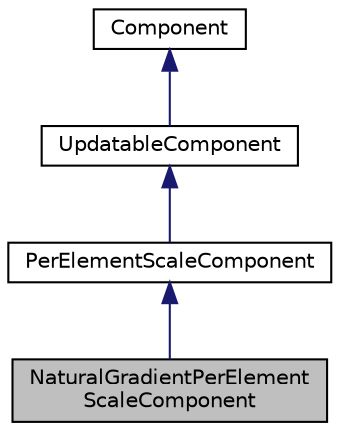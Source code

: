 digraph "NaturalGradientPerElementScaleComponent"
{
  edge [fontname="Helvetica",fontsize="10",labelfontname="Helvetica",labelfontsize="10"];
  node [fontname="Helvetica",fontsize="10",shape=record];
  Node0 [label="NaturalGradientPerElement\lScaleComponent",height=0.2,width=0.4,color="black", fillcolor="grey75", style="filled", fontcolor="black"];
  Node1 -> Node0 [dir="back",color="midnightblue",fontsize="10",style="solid",fontname="Helvetica"];
  Node1 [label="PerElementScaleComponent",height=0.2,width=0.4,color="black", fillcolor="white", style="filled",URL="$classkaldi_1_1nnet3_1_1PerElementScaleComponent.html",tooltip="PerElementScaleComponent scales each dimension of its input with a separate trainable scale; it&#39;s lik..."];
  Node2 -> Node1 [dir="back",color="midnightblue",fontsize="10",style="solid",fontname="Helvetica"];
  Node2 [label="UpdatableComponent",height=0.2,width=0.4,color="black", fillcolor="white", style="filled",URL="$classkaldi_1_1nnet3_1_1UpdatableComponent.html",tooltip="Class UpdatableComponent is a Component which has trainable parameters; it extends the interface of C..."];
  Node3 -> Node2 [dir="back",color="midnightblue",fontsize="10",style="solid",fontname="Helvetica"];
  Node3 [label="Component",height=0.2,width=0.4,color="black", fillcolor="white", style="filled",URL="$classkaldi_1_1nnet3_1_1Component.html",tooltip="Abstract base-class for neural-net components. "];
}
